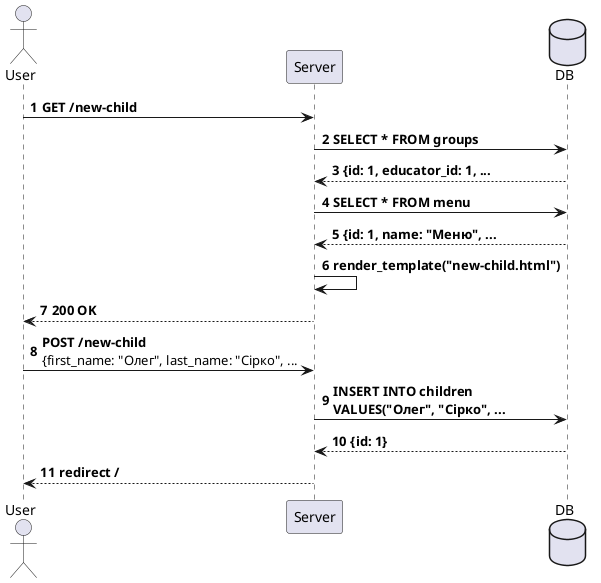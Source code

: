 @startuml
'https://plantuml.com/sequence-diagram

autonumber

actor User
participant Server
database DB

User -> Server: <b>GET /new-child</b>
Server -> DB: <b>SELECT * FROM groups</b>
Server <-- DB: <b>{id: 1, educator_id: 1, ...</b>
Server -> DB: <b>SELECT * FROM menu</b>
Server <-- DB: <b>{id: 1, name: "Меню", ...</b>
Server -> Server: <b>render_template("new-child.html")</b>
User <-- Server: <b>200 OK</b>
User -> Server: <b>POST /new-child</b>\n{first_name: "Олег", last_name: "Сірко", ...
Server -> DB: <b>INSERT INTO children\n<b>VALUES("Олег", "Сірко", ...</b>
Server <-- DB: <b>{id: 1}</b>
User <-- Server: <b>redirect /</b>

@enduml